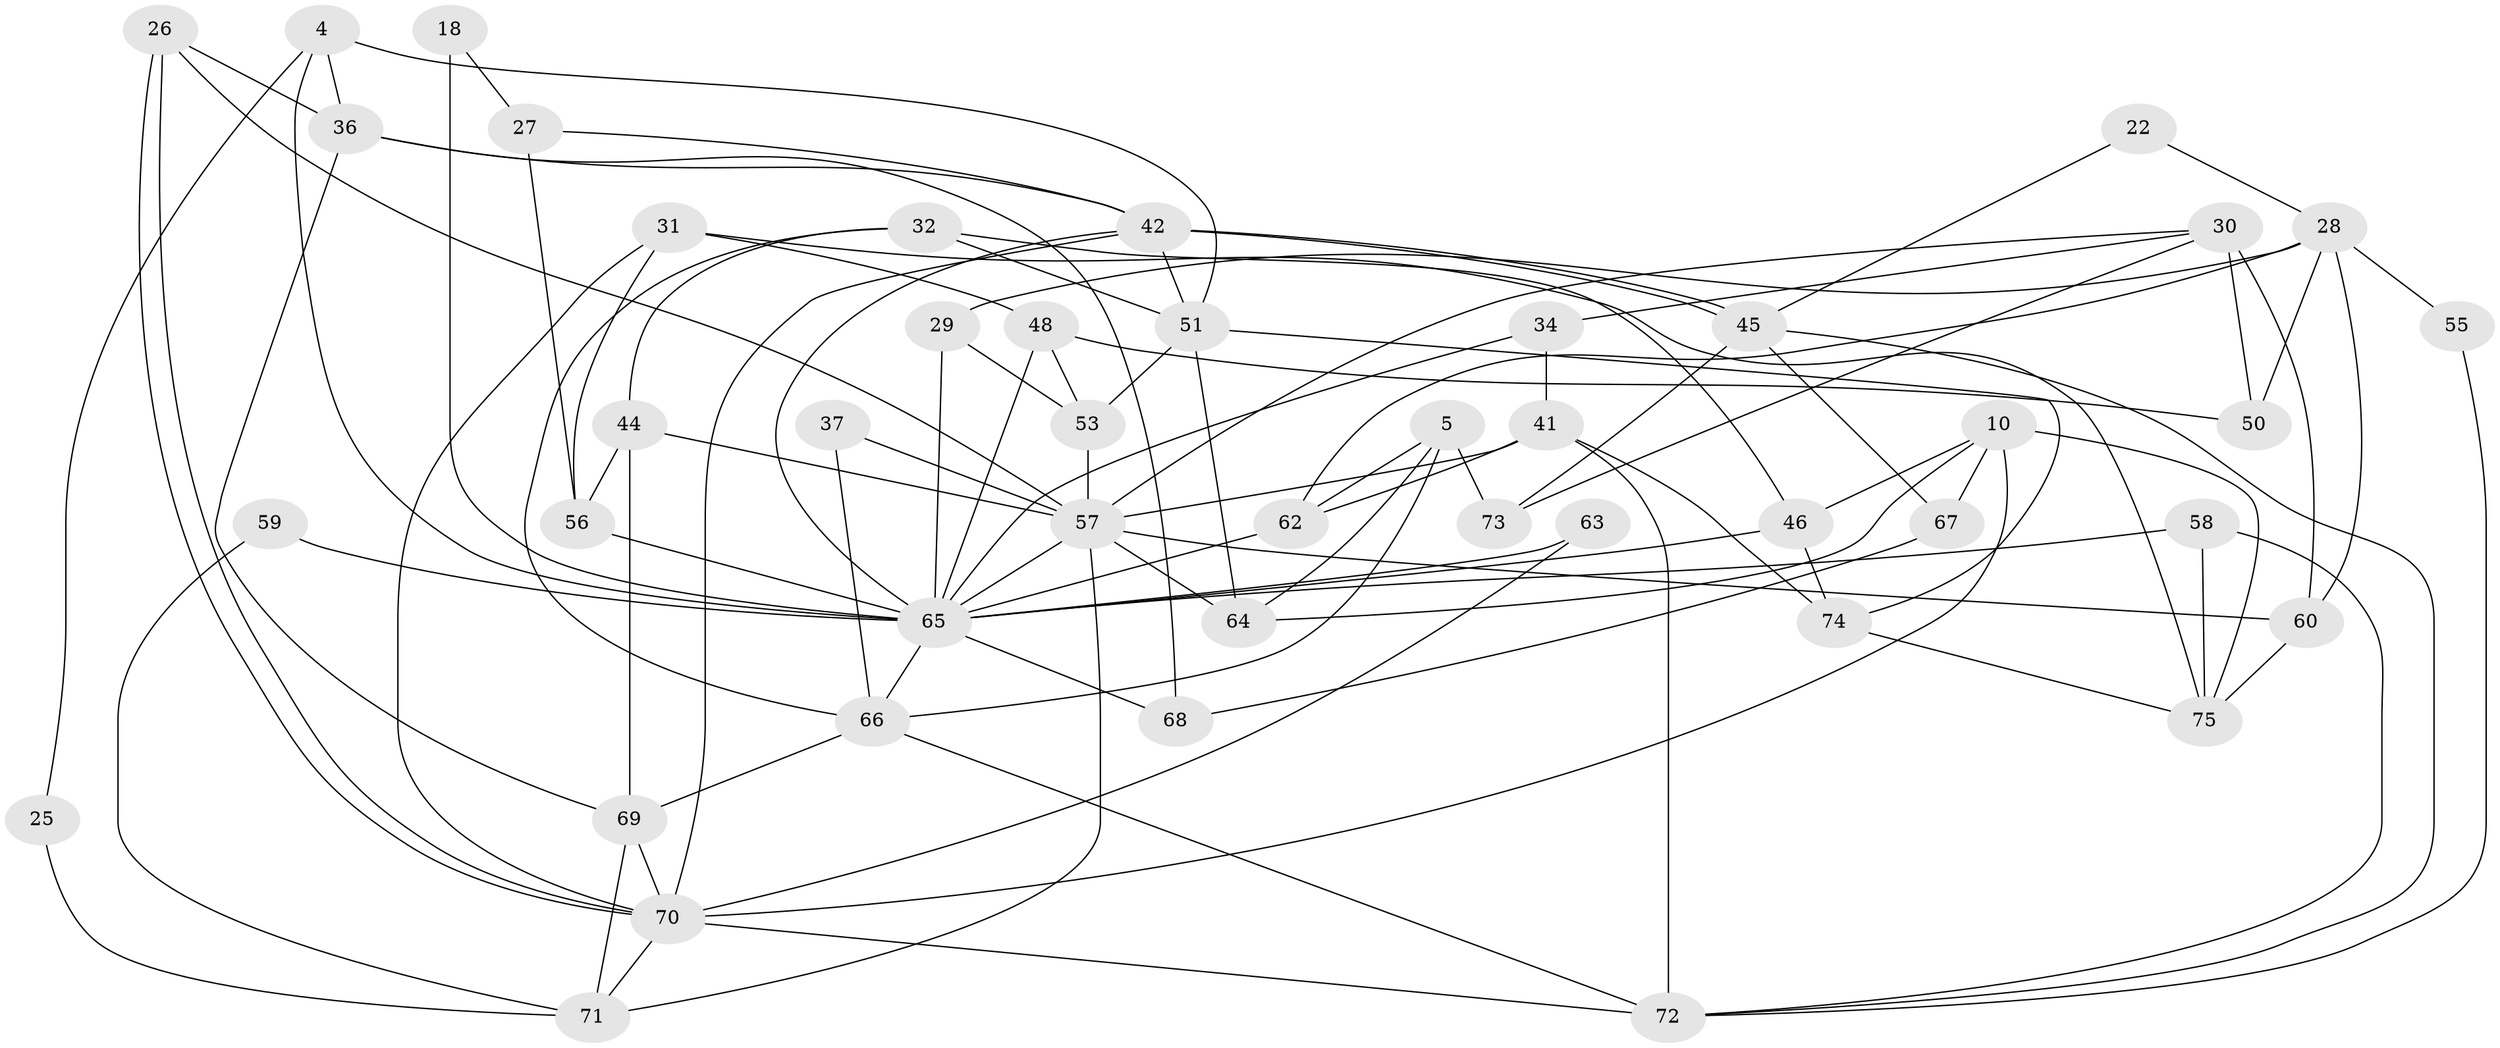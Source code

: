 // original degree distribution, {7: 0.02666666666666667, 2: 0.13333333333333333, 4: 0.26666666666666666, 5: 0.13333333333333333, 6: 0.12, 3: 0.29333333333333333, 8: 0.02666666666666667}
// Generated by graph-tools (version 1.1) at 2025/53/03/04/25 21:53:41]
// undirected, 45 vertices, 100 edges
graph export_dot {
graph [start="1"]
  node [color=gray90,style=filled];
  4;
  5;
  10;
  18 [super="+13"];
  22;
  25;
  26;
  27;
  28 [super="+11"];
  29 [super="+16"];
  30 [super="+2+24"];
  31;
  32;
  34;
  36 [super="+35"];
  37;
  41 [super="+17"];
  42 [super="+39"];
  44;
  45;
  46;
  48;
  50;
  51;
  53;
  55;
  56;
  57 [super="+9+54"];
  58;
  59;
  60;
  62 [super="+52"];
  63;
  64 [super="+19"];
  65 [super="+40+49"];
  66;
  67 [super="+15"];
  68;
  69 [super="+33"];
  70 [super="+61"];
  71 [super="+47"];
  72 [super="+20"];
  73;
  74 [super="+21"];
  75 [super="+3"];
  4 -- 51;
  4 -- 25;
  4 -- 65;
  4 -- 36;
  5 -- 66;
  5 -- 62 [weight=2];
  5 -- 73;
  5 -- 64;
  10 -- 46;
  10 -- 75 [weight=2];
  10 -- 64;
  10 -- 67;
  10 -- 70;
  18 -- 27;
  18 -- 65 [weight=2];
  22 -- 45;
  22 -- 28;
  25 -- 71;
  26 -- 70;
  26 -- 70;
  26 -- 57;
  26 -- 36;
  27 -- 56;
  27 -- 42;
  28 -- 50 [weight=2];
  28 -- 60;
  28 -- 55 [weight=2];
  28 -- 62;
  28 -- 29;
  29 -- 53 [weight=2];
  29 -- 65;
  30 -- 50 [weight=3];
  30 -- 73;
  30 -- 34;
  30 -- 60;
  30 -- 57;
  31 -- 75;
  31 -- 48;
  31 -- 56;
  31 -- 70;
  32 -- 51;
  32 -- 44;
  32 -- 46;
  32 -- 66;
  34 -- 41;
  34 -- 65;
  36 -- 69;
  36 -- 42;
  36 -- 68;
  37 -- 66;
  37 -- 57;
  41 -- 72;
  41 -- 74;
  41 -- 62;
  41 -- 57;
  42 -- 45;
  42 -- 45;
  42 -- 51 [weight=2];
  42 -- 65 [weight=2];
  42 -- 70;
  44 -- 57;
  44 -- 56;
  44 -- 69;
  45 -- 72;
  45 -- 67;
  45 -- 73;
  46 -- 74;
  46 -- 65;
  48 -- 50;
  48 -- 53;
  48 -- 65 [weight=2];
  51 -- 53;
  51 -- 64 [weight=2];
  51 -- 74;
  53 -- 57;
  55 -- 72;
  56 -- 65 [weight=2];
  57 -- 65 [weight=2];
  57 -- 64 [weight=2];
  57 -- 60;
  57 -- 71;
  58 -- 72;
  58 -- 75;
  58 -- 65 [weight=2];
  59 -- 71;
  59 -- 65 [weight=2];
  60 -- 75;
  62 -- 65;
  63 -- 70;
  63 -- 65;
  65 -- 66;
  65 -- 68;
  66 -- 69 [weight=2];
  66 -- 72 [weight=2];
  67 -- 68;
  69 -- 70;
  69 -- 71;
  70 -- 72;
  70 -- 71;
  74 -- 75;
}
